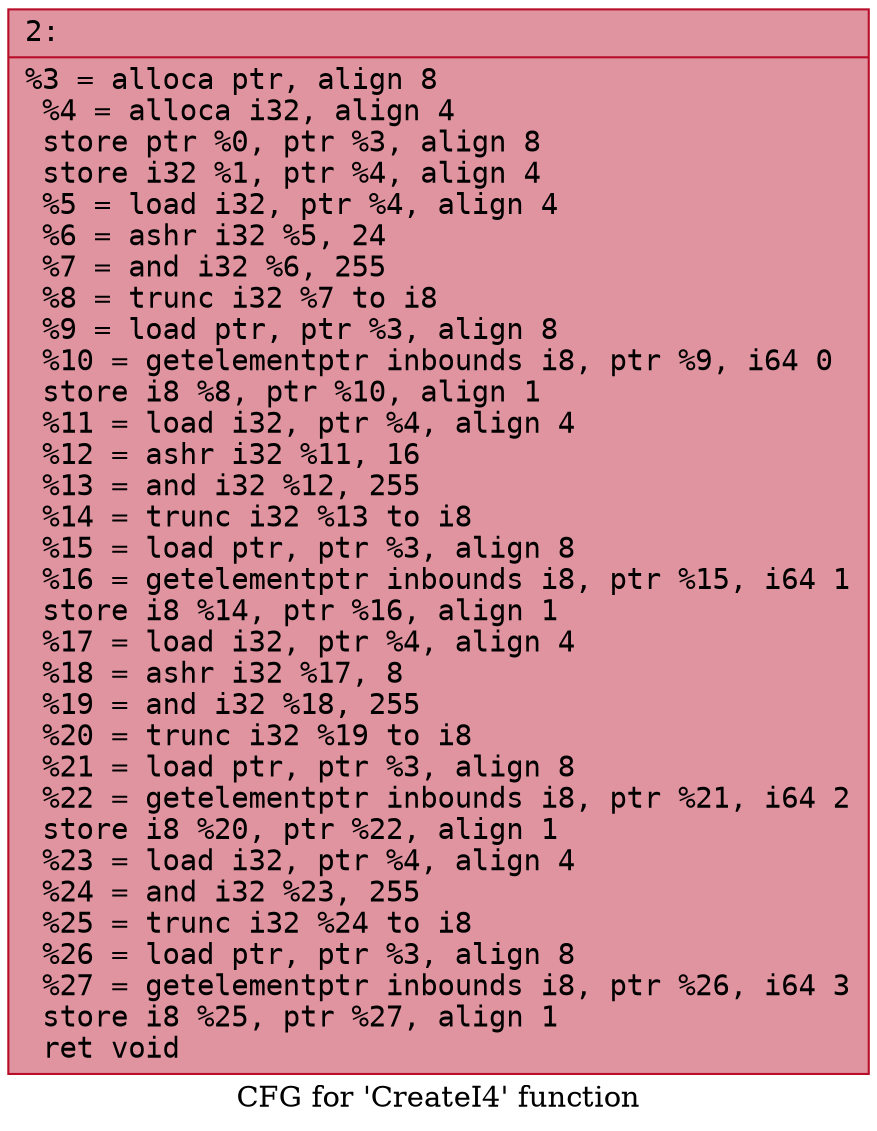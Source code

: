 digraph "CFG for 'CreateI4' function" {
	label="CFG for 'CreateI4' function";

	Node0x600003256260 [shape=record,color="#b70d28ff", style=filled, fillcolor="#b70d2870" fontname="Courier",label="{2:\l|  %3 = alloca ptr, align 8\l  %4 = alloca i32, align 4\l  store ptr %0, ptr %3, align 8\l  store i32 %1, ptr %4, align 4\l  %5 = load i32, ptr %4, align 4\l  %6 = ashr i32 %5, 24\l  %7 = and i32 %6, 255\l  %8 = trunc i32 %7 to i8\l  %9 = load ptr, ptr %3, align 8\l  %10 = getelementptr inbounds i8, ptr %9, i64 0\l  store i8 %8, ptr %10, align 1\l  %11 = load i32, ptr %4, align 4\l  %12 = ashr i32 %11, 16\l  %13 = and i32 %12, 255\l  %14 = trunc i32 %13 to i8\l  %15 = load ptr, ptr %3, align 8\l  %16 = getelementptr inbounds i8, ptr %15, i64 1\l  store i8 %14, ptr %16, align 1\l  %17 = load i32, ptr %4, align 4\l  %18 = ashr i32 %17, 8\l  %19 = and i32 %18, 255\l  %20 = trunc i32 %19 to i8\l  %21 = load ptr, ptr %3, align 8\l  %22 = getelementptr inbounds i8, ptr %21, i64 2\l  store i8 %20, ptr %22, align 1\l  %23 = load i32, ptr %4, align 4\l  %24 = and i32 %23, 255\l  %25 = trunc i32 %24 to i8\l  %26 = load ptr, ptr %3, align 8\l  %27 = getelementptr inbounds i8, ptr %26, i64 3\l  store i8 %25, ptr %27, align 1\l  ret void\l}"];
}
